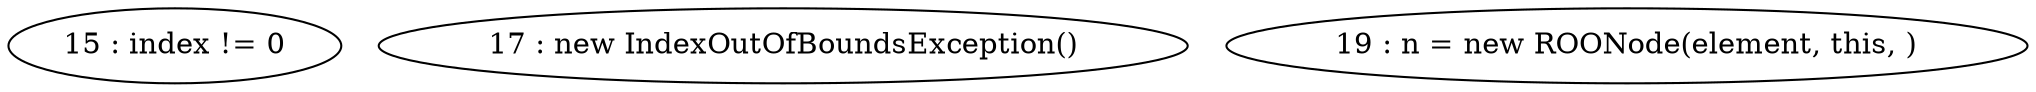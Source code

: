 digraph G {
"15 : index != 0"
"17 : new IndexOutOfBoundsException()"
"19 : n = new ROONode(element, this, )"
}